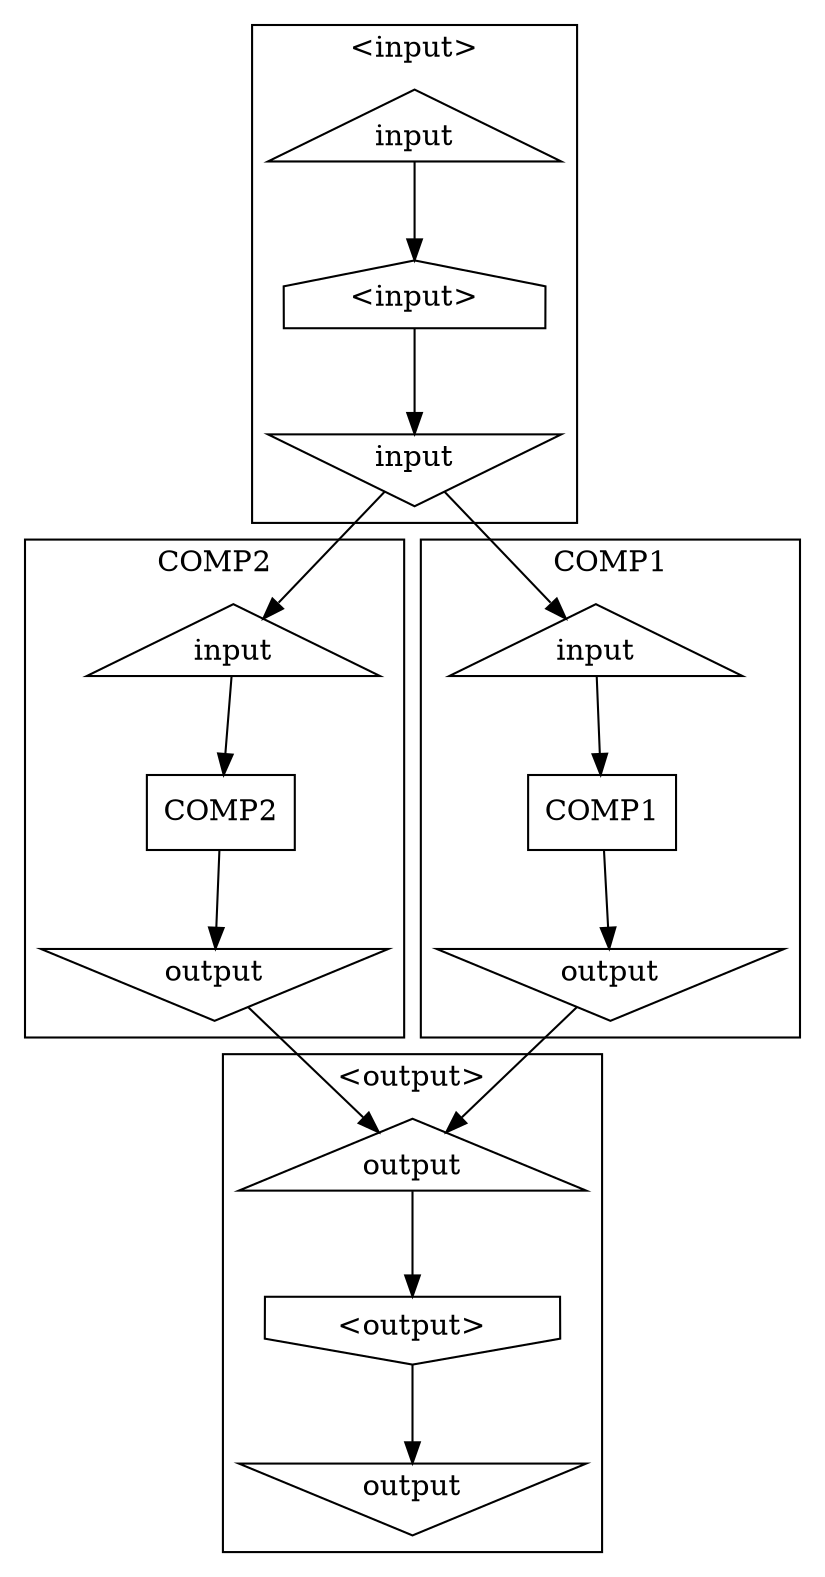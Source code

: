 digraph "spread-io" {
subgraph "cluster_<input>" {
label="<input>"
"<input>"[shape="house"]
"<input>.IN.input" -> "<input>"
subgraph "<input>.IN" {
"<input>.IN.input"[label="input", shape="triangle"]
}

"<input>" -> "<input>.OUT.input"
subgraph "<input>.OUT" {
"<input>.OUT.input"[label="input", shape="invtriangle"]
}

}
subgraph "cluster_<output>" {
label="<output>"
"<output>"[shape="invhouse"]
"<output>.IN.output" -> "<output>"
subgraph "<output>.IN" {
"<output>.IN.output"[label="output", shape="triangle"]
}

"<output>" -> "<output>.OUT.output"
subgraph "<output>.OUT" {
"<output>.OUT.output"[label="output", shape="invtriangle"]
}

}
subgraph "cluster_COMP2" {
label="COMP2"
"COMP2"[shape="rectangle"]
"COMP2.IN.input" -> "COMP2"
subgraph "COMP2.IN" {
"COMP2.IN.input"[label="input", shape="triangle"]
}

"COMP2" -> "COMP2.OUT.output"
subgraph "COMP2.OUT" {
"COMP2.OUT.output"[label="output", shape="invtriangle"]
}

}
subgraph "cluster_COMP1" {
label="COMP1"
"COMP1"[shape="rectangle"]
"COMP1.IN.input" -> "COMP1"
subgraph "COMP1.IN" {
"COMP1.IN.input"[label="input", shape="triangle"]
}

"COMP1" -> "COMP1.OUT.output"
subgraph "COMP1.OUT" {
"COMP1.OUT.output"[label="output", shape="invtriangle"]
}

}
"<input>.OUT.input" -> "COMP1.IN.input"
"<input>.OUT.input" -> "COMP2.IN.input"
"COMP1.OUT.output" -> "<output>.IN.output"
"COMP2.OUT.output" -> "<output>.IN.output"
}